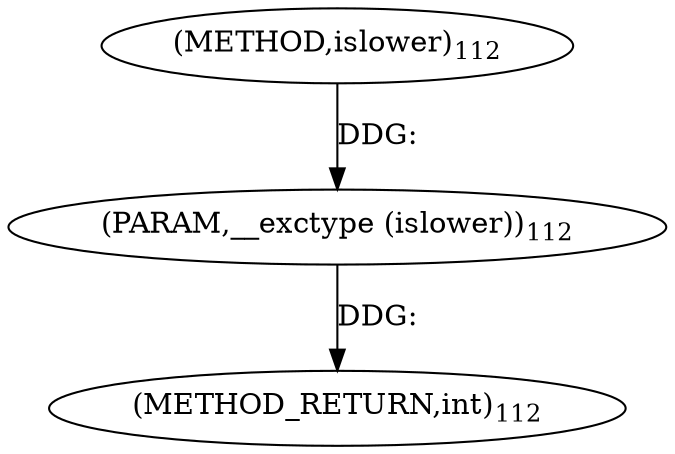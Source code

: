 digraph "islower" {  
"2947" [label = <(METHOD,islower)<SUB>112</SUB>> ]
"2949" [label = <(METHOD_RETURN,int)<SUB>112</SUB>> ]
"2948" [label = <(PARAM,__exctype (islower))<SUB>112</SUB>> ]
  "2948" -> "2949"  [ label = "DDG: "] 
  "2947" -> "2948"  [ label = "DDG: "] 
}
